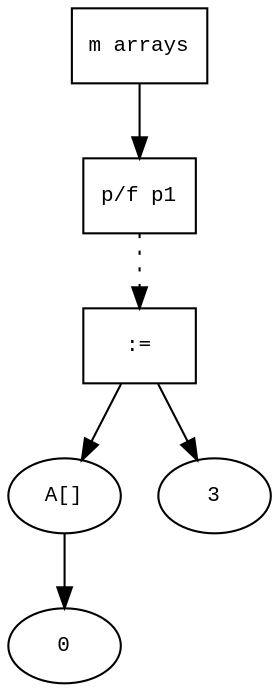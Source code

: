 digraph AST {
  graph [fontname="Times New Roman",fontsize=10];
  node  [fontname="Courier New",fontsize=10];
  edge  [fontname="Times New Roman",fontsize=10];

  node0 [label="m arrays",shape=box];
  node2 [label="p/f p1",shape=box];
  node6 [label=":=",shape=box];
  node3 [label="A[]",shape=ellipse];
  node4 [label="0",shape=ellipse];
  node3-> node4;
  node6->node3;
  node5 [label="3",shape=ellipse];
  node6->node5;
  node2 -> node6 [style=dotted];
  node0 -> node2;
}

